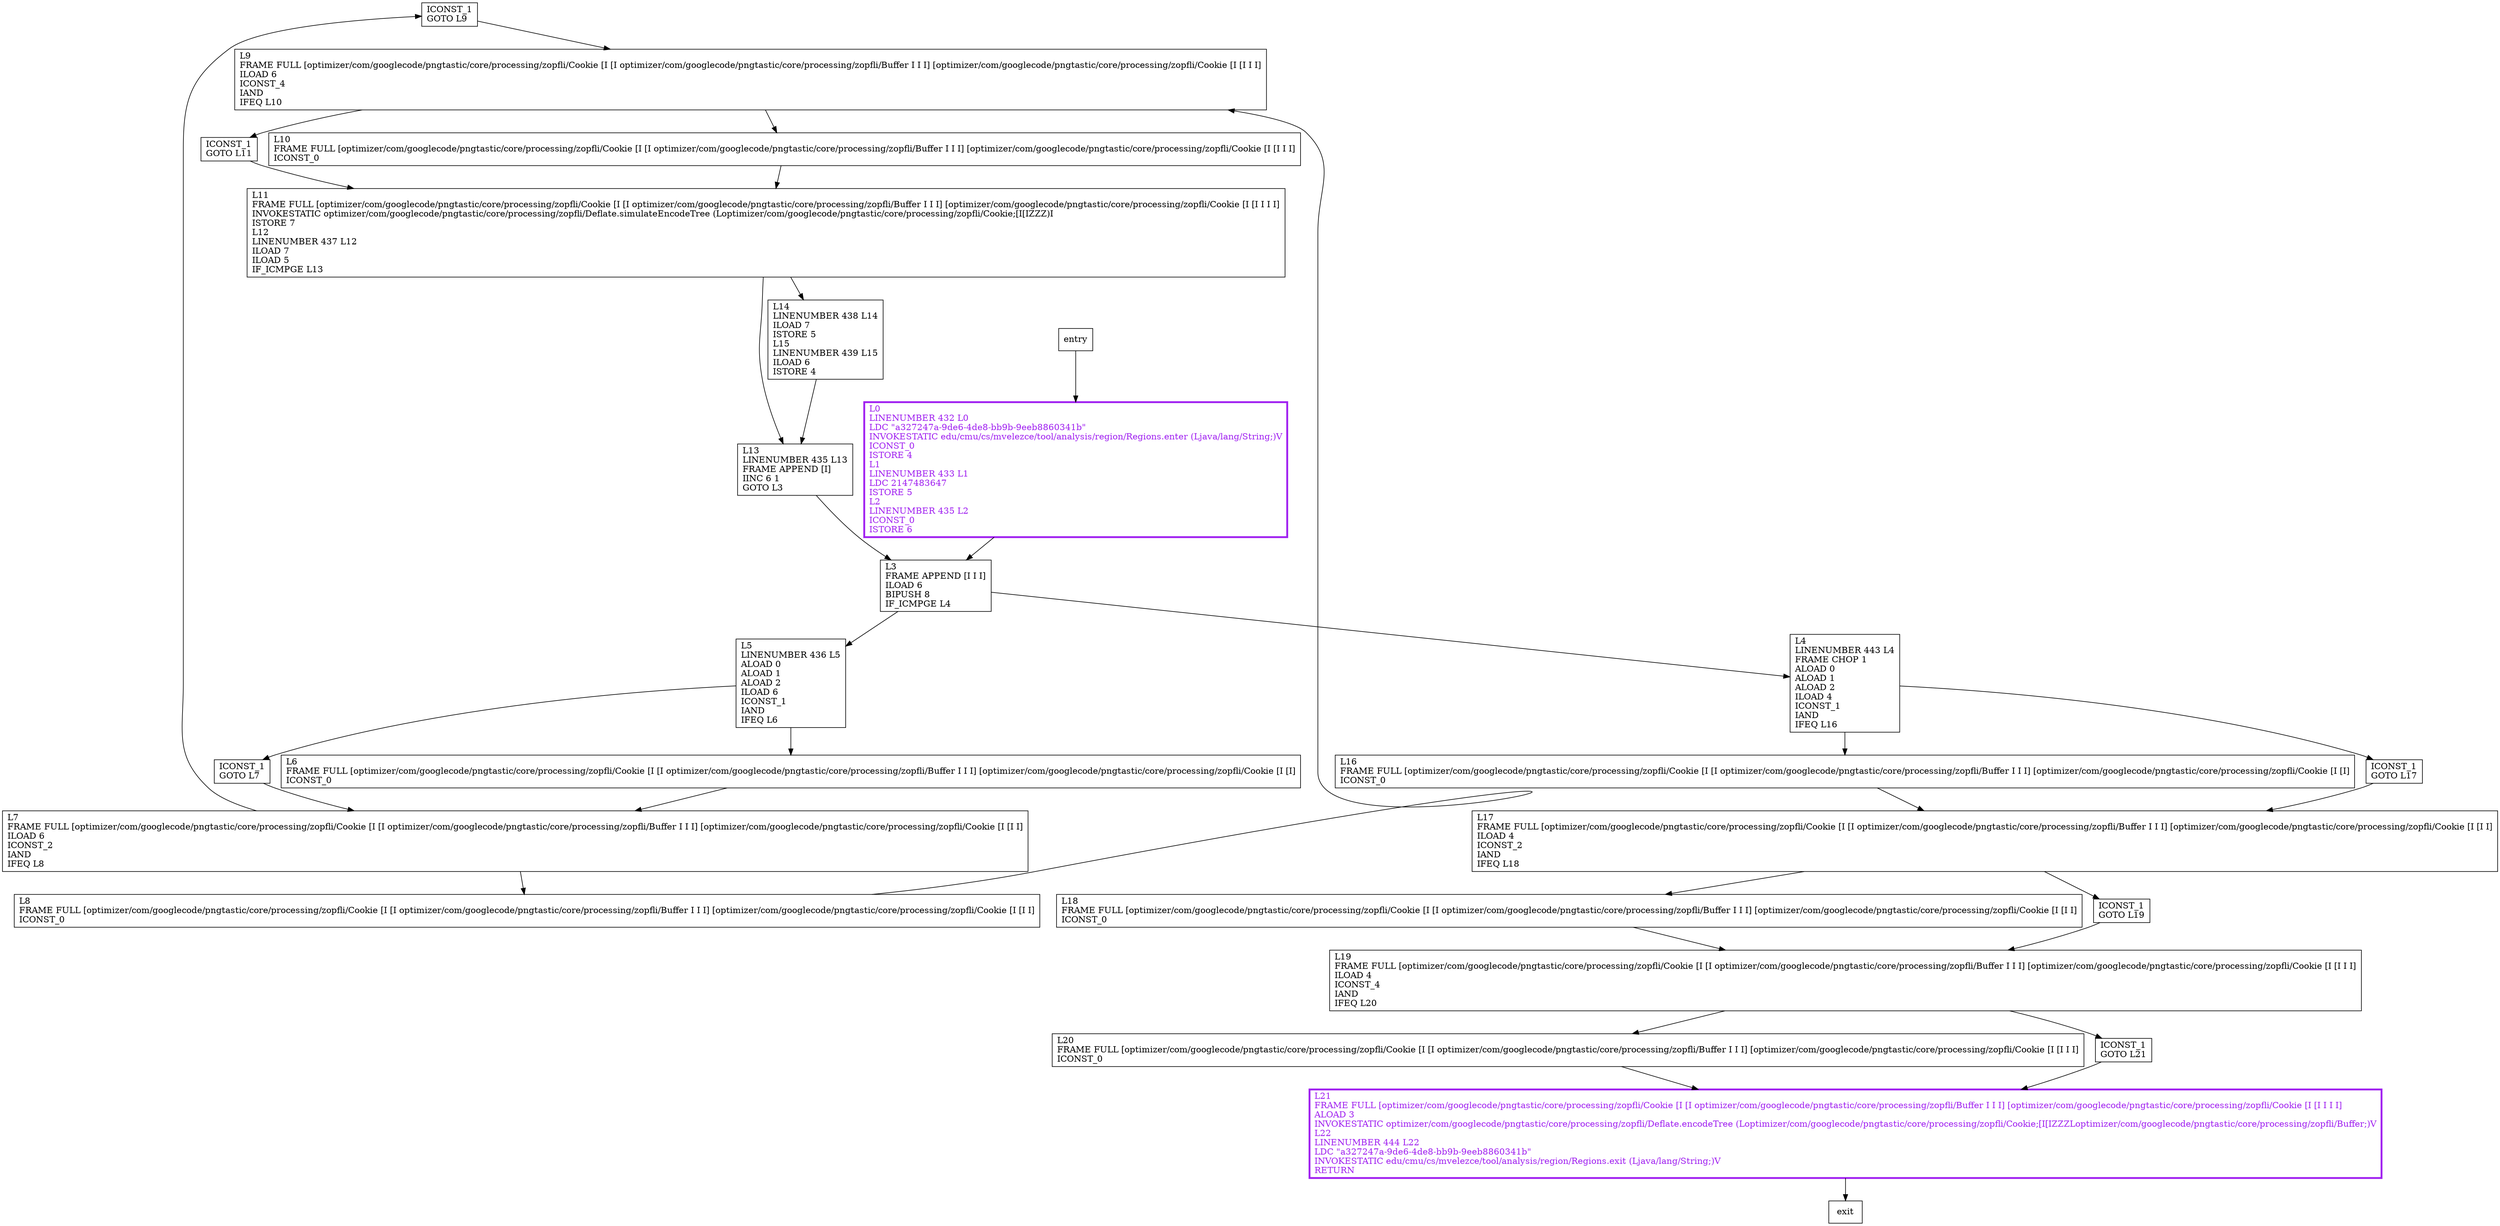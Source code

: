 digraph addDynamicTree {
node [shape=record];
1175418534 [label="ICONST_1\lGOTO L9\l"];
1250603112 [label="L11\lFRAME FULL [optimizer/com/googlecode/pngtastic/core/processing/zopfli/Cookie [I [I optimizer/com/googlecode/pngtastic/core/processing/zopfli/Buffer I I I] [optimizer/com/googlecode/pngtastic/core/processing/zopfli/Cookie [I [I I I I]\lINVOKESTATIC optimizer/com/googlecode/pngtastic/core/processing/zopfli/Deflate.simulateEncodeTree (Loptimizer/com/googlecode/pngtastic/core/processing/zopfli/Cookie;[I[IZZZ)I\lISTORE 7\lL12\lLINENUMBER 437 L12\lILOAD 7\lILOAD 5\lIF_ICMPGE L13\l"];
1958592872 [label="L16\lFRAME FULL [optimizer/com/googlecode/pngtastic/core/processing/zopfli/Cookie [I [I optimizer/com/googlecode/pngtastic/core/processing/zopfli/Buffer I I I] [optimizer/com/googlecode/pngtastic/core/processing/zopfli/Cookie [I [I]\lICONST_0\l"];
2139168000 [label="L20\lFRAME FULL [optimizer/com/googlecode/pngtastic/core/processing/zopfli/Cookie [I [I optimizer/com/googlecode/pngtastic/core/processing/zopfli/Buffer I I I] [optimizer/com/googlecode/pngtastic/core/processing/zopfli/Cookie [I [I I I]\lICONST_0\l"];
1682733268 [label="ICONST_1\lGOTO L17\l"];
1395262169 [label="L17\lFRAME FULL [optimizer/com/googlecode/pngtastic/core/processing/zopfli/Cookie [I [I optimizer/com/googlecode/pngtastic/core/processing/zopfli/Buffer I I I] [optimizer/com/googlecode/pngtastic/core/processing/zopfli/Cookie [I [I I]\lILOAD 4\lICONST_2\lIAND\lIFEQ L18\l"];
2075372030 [label="ICONST_1\lGOTO L19\l"];
299819831 [label="L8\lFRAME FULL [optimizer/com/googlecode/pngtastic/core/processing/zopfli/Cookie [I [I optimizer/com/googlecode/pngtastic/core/processing/zopfli/Buffer I I I] [optimizer/com/googlecode/pngtastic/core/processing/zopfli/Cookie [I [I I]\lICONST_0\l"];
1629454900 [label="L18\lFRAME FULL [optimizer/com/googlecode/pngtastic/core/processing/zopfli/Cookie [I [I optimizer/com/googlecode/pngtastic/core/processing/zopfli/Buffer I I I] [optimizer/com/googlecode/pngtastic/core/processing/zopfli/Cookie [I [I I]\lICONST_0\l"];
1850137076 [label="L4\lLINENUMBER 443 L4\lFRAME CHOP 1\lALOAD 0\lALOAD 1\lALOAD 2\lILOAD 4\lICONST_1\lIAND\lIFEQ L16\l"];
1556520190 [label="L5\lLINENUMBER 436 L5\lALOAD 0\lALOAD 1\lALOAD 2\lILOAD 6\lICONST_1\lIAND\lIFEQ L6\l"];
247515192 [label="L0\lLINENUMBER 432 L0\lLDC \"a327247a-9de6-4de8-bb9b-9eeb8860341b\"\lINVOKESTATIC edu/cmu/cs/mvelezce/tool/analysis/region/Regions.enter (Ljava/lang/String;)V\lICONST_0\lISTORE 4\lL1\lLINENUMBER 433 L1\lLDC 2147483647\lISTORE 5\lL2\lLINENUMBER 435 L2\lICONST_0\lISTORE 6\l"];
566641954 [label="ICONST_1\lGOTO L7\l"];
1806378373 [label="L3\lFRAME APPEND [I I I]\lILOAD 6\lBIPUSH 8\lIF_ICMPGE L4\l"];
2092885124 [label="L19\lFRAME FULL [optimizer/com/googlecode/pngtastic/core/processing/zopfli/Cookie [I [I optimizer/com/googlecode/pngtastic/core/processing/zopfli/Buffer I I I] [optimizer/com/googlecode/pngtastic/core/processing/zopfli/Cookie [I [I I I]\lILOAD 4\lICONST_4\lIAND\lIFEQ L20\l"];
1997357673 [label="ICONST_1\lGOTO L11\l"];
26357357 [label="L13\lLINENUMBER 435 L13\lFRAME APPEND [I]\lIINC 6 1\lGOTO L3\l"];
67671827 [label="L21\lFRAME FULL [optimizer/com/googlecode/pngtastic/core/processing/zopfli/Cookie [I [I optimizer/com/googlecode/pngtastic/core/processing/zopfli/Buffer I I I] [optimizer/com/googlecode/pngtastic/core/processing/zopfli/Cookie [I [I I I I]\lALOAD 3\lINVOKESTATIC optimizer/com/googlecode/pngtastic/core/processing/zopfli/Deflate.encodeTree (Loptimizer/com/googlecode/pngtastic/core/processing/zopfli/Cookie;[I[IZZZLoptimizer/com/googlecode/pngtastic/core/processing/zopfli/Buffer;)V\lL22\lLINENUMBER 444 L22\lLDC \"a327247a-9de6-4de8-bb9b-9eeb8860341b\"\lINVOKESTATIC edu/cmu/cs/mvelezce/tool/analysis/region/Regions.exit (Ljava/lang/String;)V\lRETURN\l"];
701487403 [label="L6\lFRAME FULL [optimizer/com/googlecode/pngtastic/core/processing/zopfli/Cookie [I [I optimizer/com/googlecode/pngtastic/core/processing/zopfli/Buffer I I I] [optimizer/com/googlecode/pngtastic/core/processing/zopfli/Cookie [I [I]\lICONST_0\l"];
2039984535 [label="L7\lFRAME FULL [optimizer/com/googlecode/pngtastic/core/processing/zopfli/Cookie [I [I optimizer/com/googlecode/pngtastic/core/processing/zopfli/Buffer I I I] [optimizer/com/googlecode/pngtastic/core/processing/zopfli/Cookie [I [I I]\lILOAD 6\lICONST_2\lIAND\lIFEQ L8\l"];
296541232 [label="L10\lFRAME FULL [optimizer/com/googlecode/pngtastic/core/processing/zopfli/Cookie [I [I optimizer/com/googlecode/pngtastic/core/processing/zopfli/Buffer I I I] [optimizer/com/googlecode/pngtastic/core/processing/zopfli/Cookie [I [I I I]\lICONST_0\l"];
1990733619 [label="L14\lLINENUMBER 438 L14\lILOAD 7\lISTORE 5\lL15\lLINENUMBER 439 L15\lILOAD 6\lISTORE 4\l"];
1442038800 [label="L9\lFRAME FULL [optimizer/com/googlecode/pngtastic/core/processing/zopfli/Cookie [I [I optimizer/com/googlecode/pngtastic/core/processing/zopfli/Buffer I I I] [optimizer/com/googlecode/pngtastic/core/processing/zopfli/Cookie [I [I I I]\lILOAD 6\lICONST_4\lIAND\lIFEQ L10\l"];
1653751526 [label="ICONST_1\lGOTO L21\l"];
entry;
exit;
2139168000 -> 67671827;
2075372030 -> 2092885124;
1629454900 -> 2092885124;
1850137076 -> 1958592872;
1850137076 -> 1682733268;
1556520190 -> 701487403;
1556520190 -> 566641954;
247515192 -> 1806378373;
1806378373 -> 1850137076;
1806378373 -> 1556520190;
1997357673 -> 1250603112;
67671827 -> exit;
2039984535 -> 1175418534;
2039984535 -> 299819831;
296541232 -> 1250603112;
1442038800 -> 1997357673;
1442038800 -> 296541232;
1653751526 -> 67671827;
1175418534 -> 1442038800;
1250603112 -> 26357357;
1250603112 -> 1990733619;
1958592872 -> 1395262169;
1682733268 -> 1395262169;
1395262169 -> 2075372030;
1395262169 -> 1629454900;
299819831 -> 1442038800;
566641954 -> 2039984535;
entry -> 247515192;
2092885124 -> 2139168000;
2092885124 -> 1653751526;
26357357 -> 1806378373;
701487403 -> 2039984535;
1990733619 -> 26357357;
67671827[fontcolor="purple", penwidth=3, color="purple"];
247515192[fontcolor="purple", penwidth=3, color="purple"];
}
